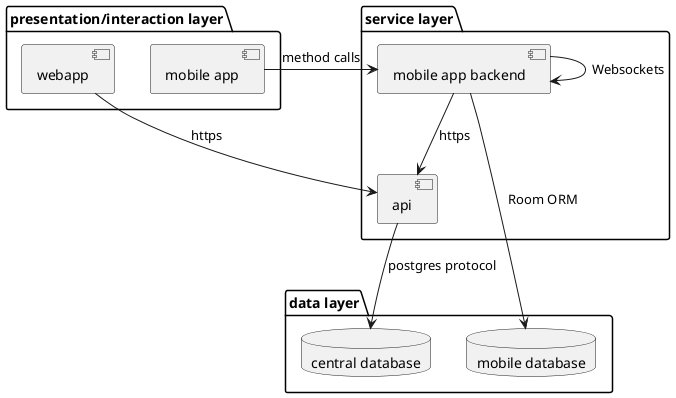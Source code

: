 @startuml layer diagram
package "presentation/interaction layer" as pil {
  [mobile app] as map
  [webapp] as wap
}

package "service layer" as sl {
  [api]
  [mobile app backend] as mab
}

package "data layer" as dl {
  database "central database" as cdb
  database "mobile database" as ldb
}

map -> mab : method calls
mab -> mab : Websockets

wap --> api : https

api --> cdb : postgres protocol
mab --> api : https
mab --> ldb : Room ORM
@enduml
